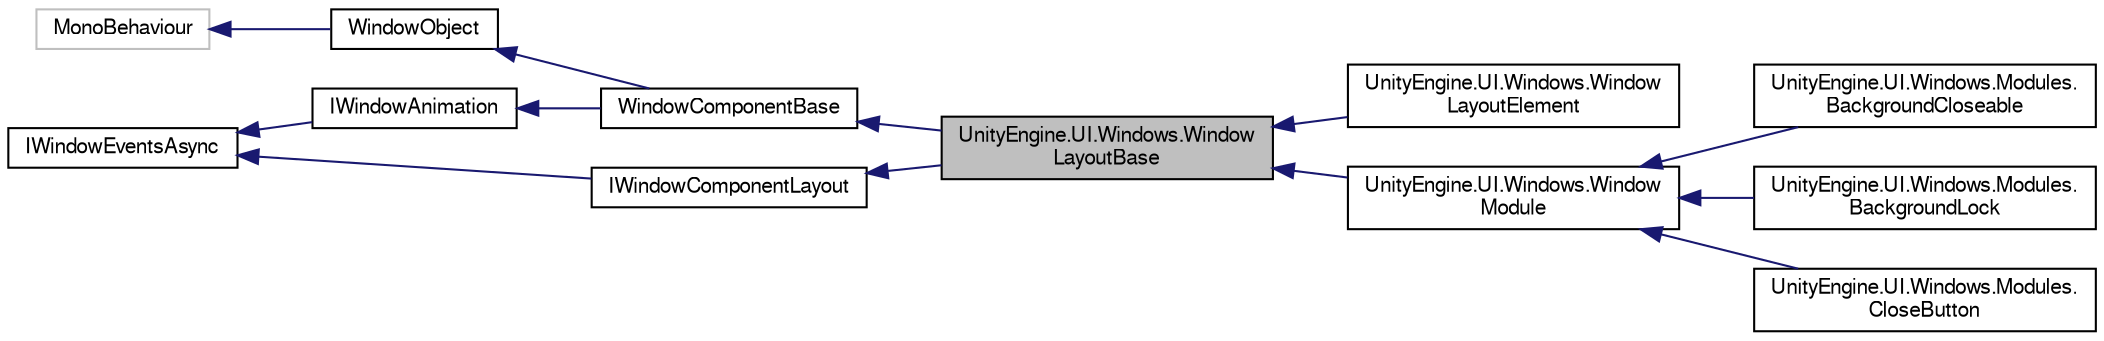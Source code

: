 digraph "UnityEngine.UI.Windows.WindowLayoutBase"
{
  edge [fontname="FreeSans",fontsize="10",labelfontname="FreeSans",labelfontsize="10"];
  node [fontname="FreeSans",fontsize="10",shape=record];
  rankdir="LR";
  Node1 [label="UnityEngine.UI.Windows.Window\lLayoutBase",height=0.2,width=0.4,color="black", fillcolor="grey75", style="filled", fontcolor="black"];
  Node2 -> Node1 [dir="back",color="midnightblue",fontsize="10",style="solid",fontname="FreeSans"];
  Node2 [label="WindowComponentBase",height=0.2,width=0.4,color="black", fillcolor="white", style="filled",URL="$class_unity_engine_1_1_u_i_1_1_windows_1_1_window_component_base.html"];
  Node3 -> Node2 [dir="back",color="midnightblue",fontsize="10",style="solid",fontname="FreeSans"];
  Node3 [label="WindowObject",height=0.2,width=0.4,color="black", fillcolor="white", style="filled",URL="$class_unity_engine_1_1_u_i_1_1_windows_1_1_window_object.html"];
  Node4 -> Node3 [dir="back",color="midnightblue",fontsize="10",style="solid",fontname="FreeSans"];
  Node4 [label="MonoBehaviour",height=0.2,width=0.4,color="grey75", fillcolor="white", style="filled"];
  Node5 -> Node2 [dir="back",color="midnightblue",fontsize="10",style="solid",fontname="FreeSans"];
  Node5 [label="IWindowAnimation",height=0.2,width=0.4,color="black", fillcolor="white", style="filled",URL="$interface_unity_engine_1_1_u_i_1_1_windows_1_1_i_window_animation.html"];
  Node6 -> Node5 [dir="back",color="midnightblue",fontsize="10",style="solid",fontname="FreeSans"];
  Node6 [label="IWindowEventsAsync",height=0.2,width=0.4,color="black", fillcolor="white", style="filled",URL="$interface_unity_engine_1_1_u_i_1_1_windows_1_1_i_window_events_async.html"];
  Node7 -> Node1 [dir="back",color="midnightblue",fontsize="10",style="solid",fontname="FreeSans"];
  Node7 [label="IWindowComponentLayout",height=0.2,width=0.4,color="black", fillcolor="white", style="filled",URL="$interface_unity_engine_1_1_u_i_1_1_windows_1_1_i_window_component_layout.html"];
  Node6 -> Node7 [dir="back",color="midnightblue",fontsize="10",style="solid",fontname="FreeSans"];
  Node1 -> Node8 [dir="back",color="midnightblue",fontsize="10",style="solid",fontname="FreeSans"];
  Node8 [label="UnityEngine.UI.Windows.Window\lLayoutElement",height=0.2,width=0.4,color="black", fillcolor="white", style="filled",URL="$class_unity_engine_1_1_u_i_1_1_windows_1_1_window_layout_element.html"];
  Node1 -> Node9 [dir="back",color="midnightblue",fontsize="10",style="solid",fontname="FreeSans"];
  Node9 [label="UnityEngine.UI.Windows.Window\lModule",height=0.2,width=0.4,color="black", fillcolor="white", style="filled",URL="$class_unity_engine_1_1_u_i_1_1_windows_1_1_window_module.html"];
  Node9 -> Node10 [dir="back",color="midnightblue",fontsize="10",style="solid",fontname="FreeSans"];
  Node10 [label="UnityEngine.UI.Windows.Modules.\lBackgroundCloseable",height=0.2,width=0.4,color="black", fillcolor="white", style="filled",URL="$class_unity_engine_1_1_u_i_1_1_windows_1_1_modules_1_1_background_closeable.html"];
  Node9 -> Node11 [dir="back",color="midnightblue",fontsize="10",style="solid",fontname="FreeSans"];
  Node11 [label="UnityEngine.UI.Windows.Modules.\lBackgroundLock",height=0.2,width=0.4,color="black", fillcolor="white", style="filled",URL="$class_unity_engine_1_1_u_i_1_1_windows_1_1_modules_1_1_background_lock.html"];
  Node9 -> Node12 [dir="back",color="midnightblue",fontsize="10",style="solid",fontname="FreeSans"];
  Node12 [label="UnityEngine.UI.Windows.Modules.\lCloseButton",height=0.2,width=0.4,color="black", fillcolor="white", style="filled",URL="$class_unity_engine_1_1_u_i_1_1_windows_1_1_modules_1_1_close_button.html"];
}
